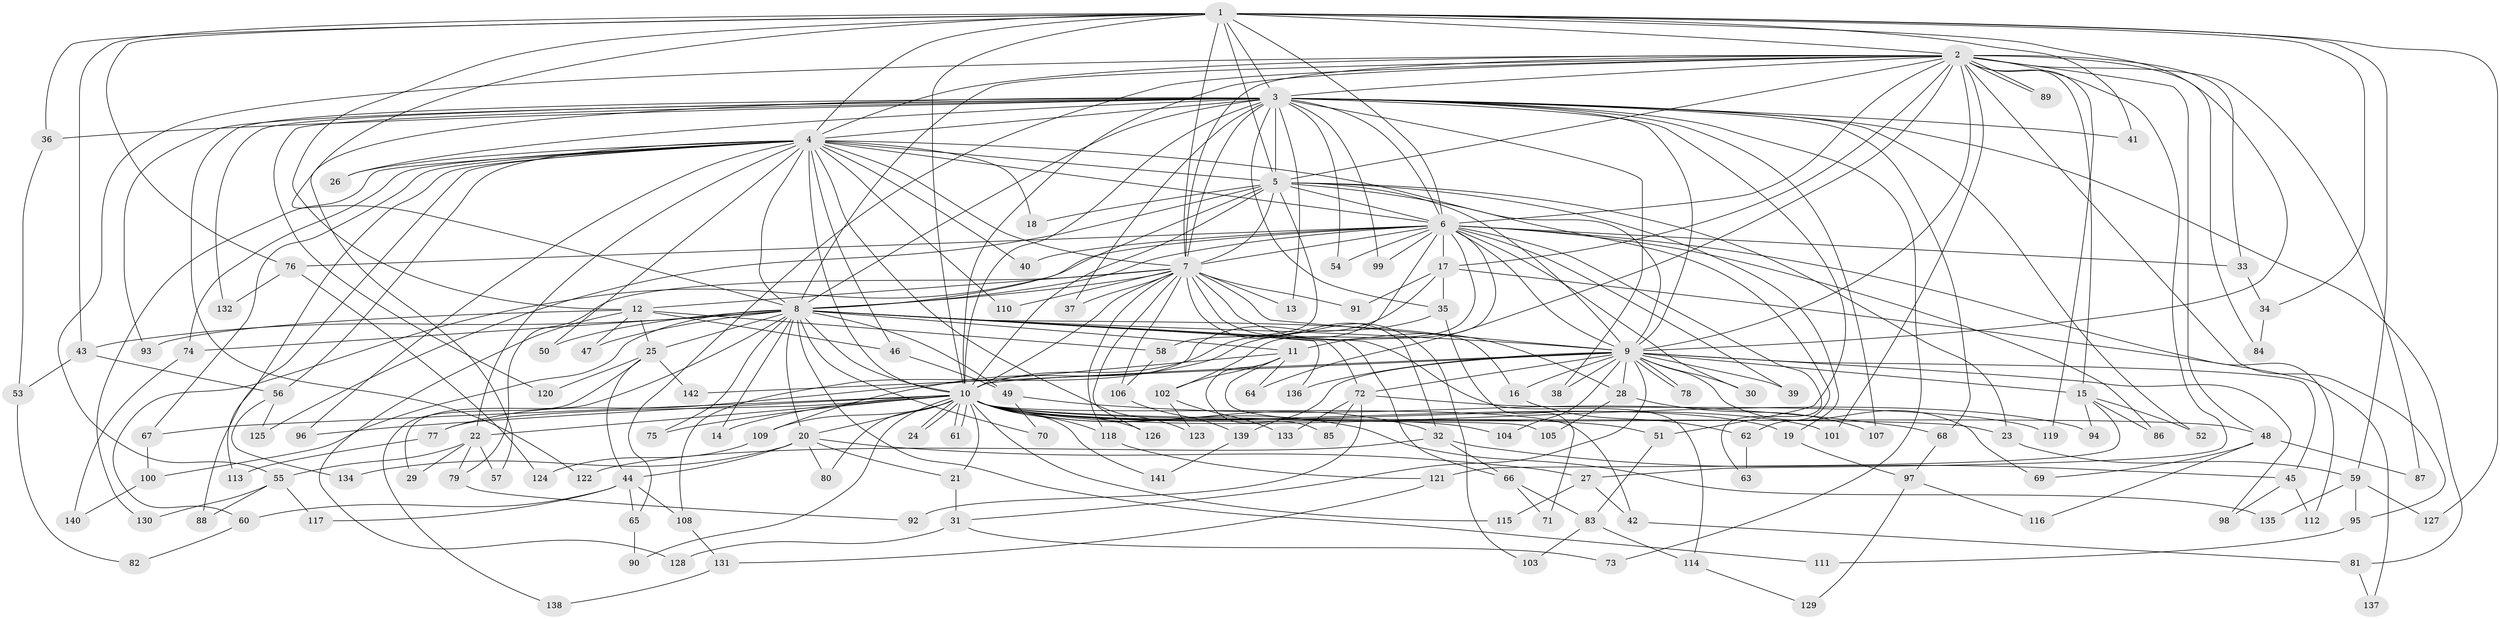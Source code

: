 // Generated by graph-tools (version 1.1) at 2025/25/03/09/25 03:25:47]
// undirected, 142 vertices, 309 edges
graph export_dot {
graph [start="1"]
  node [color=gray90,style=filled];
  1;
  2;
  3;
  4;
  5;
  6;
  7;
  8;
  9;
  10;
  11;
  12;
  13;
  14;
  15;
  16;
  17;
  18;
  19;
  20;
  21;
  22;
  23;
  24;
  25;
  26;
  27;
  28;
  29;
  30;
  31;
  32;
  33;
  34;
  35;
  36;
  37;
  38;
  39;
  40;
  41;
  42;
  43;
  44;
  45;
  46;
  47;
  48;
  49;
  50;
  51;
  52;
  53;
  54;
  55;
  56;
  57;
  58;
  59;
  60;
  61;
  62;
  63;
  64;
  65;
  66;
  67;
  68;
  69;
  70;
  71;
  72;
  73;
  74;
  75;
  76;
  77;
  78;
  79;
  80;
  81;
  82;
  83;
  84;
  85;
  86;
  87;
  88;
  89;
  90;
  91;
  92;
  93;
  94;
  95;
  96;
  97;
  98;
  99;
  100;
  101;
  102;
  103;
  104;
  105;
  106;
  107;
  108;
  109;
  110;
  111;
  112;
  113;
  114;
  115;
  116;
  117;
  118;
  119;
  120;
  121;
  122;
  123;
  124;
  125;
  126;
  127;
  128;
  129;
  130;
  131;
  132;
  133;
  134;
  135;
  136;
  137;
  138;
  139;
  140;
  141;
  142;
  1 -- 2;
  1 -- 3;
  1 -- 4;
  1 -- 5;
  1 -- 6;
  1 -- 7;
  1 -- 8;
  1 -- 9;
  1 -- 10;
  1 -- 12;
  1 -- 34;
  1 -- 36;
  1 -- 41;
  1 -- 43;
  1 -- 59;
  1 -- 76;
  1 -- 127;
  2 -- 3;
  2 -- 4;
  2 -- 5;
  2 -- 6;
  2 -- 7;
  2 -- 8;
  2 -- 9;
  2 -- 10;
  2 -- 15;
  2 -- 17;
  2 -- 27;
  2 -- 33;
  2 -- 48;
  2 -- 55;
  2 -- 64;
  2 -- 65;
  2 -- 84;
  2 -- 87;
  2 -- 89;
  2 -- 89;
  2 -- 95;
  2 -- 101;
  2 -- 119;
  3 -- 4;
  3 -- 5;
  3 -- 6;
  3 -- 7;
  3 -- 8;
  3 -- 9;
  3 -- 10;
  3 -- 13;
  3 -- 26;
  3 -- 35;
  3 -- 36;
  3 -- 37;
  3 -- 38;
  3 -- 41;
  3 -- 51;
  3 -- 52;
  3 -- 54;
  3 -- 57;
  3 -- 68;
  3 -- 73;
  3 -- 81;
  3 -- 93;
  3 -- 99;
  3 -- 107;
  3 -- 120;
  3 -- 122;
  3 -- 132;
  4 -- 5;
  4 -- 6;
  4 -- 7;
  4 -- 8;
  4 -- 9;
  4 -- 10;
  4 -- 18;
  4 -- 22;
  4 -- 26;
  4 -- 40;
  4 -- 46;
  4 -- 50;
  4 -- 56;
  4 -- 67;
  4 -- 74;
  4 -- 88;
  4 -- 96;
  4 -- 110;
  4 -- 113;
  4 -- 123;
  4 -- 130;
  5 -- 6;
  5 -- 7;
  5 -- 8;
  5 -- 9;
  5 -- 10;
  5 -- 18;
  5 -- 19;
  5 -- 23;
  5 -- 58;
  5 -- 62;
  5 -- 125;
  6 -- 7;
  6 -- 8;
  6 -- 9;
  6 -- 10;
  6 -- 11;
  6 -- 17;
  6 -- 30;
  6 -- 33;
  6 -- 39;
  6 -- 40;
  6 -- 54;
  6 -- 60;
  6 -- 63;
  6 -- 76;
  6 -- 86;
  6 -- 99;
  6 -- 102;
  6 -- 112;
  7 -- 8;
  7 -- 9;
  7 -- 10;
  7 -- 12;
  7 -- 13;
  7 -- 28;
  7 -- 32;
  7 -- 37;
  7 -- 79;
  7 -- 91;
  7 -- 103;
  7 -- 106;
  7 -- 110;
  7 -- 118;
  7 -- 126;
  8 -- 9;
  8 -- 10;
  8 -- 11;
  8 -- 14;
  8 -- 16;
  8 -- 20;
  8 -- 25;
  8 -- 29;
  8 -- 43;
  8 -- 47;
  8 -- 49;
  8 -- 50;
  8 -- 66;
  8 -- 70;
  8 -- 72;
  8 -- 74;
  8 -- 75;
  8 -- 100;
  8 -- 111;
  8 -- 114;
  8 -- 136;
  9 -- 10;
  9 -- 15;
  9 -- 16;
  9 -- 28;
  9 -- 30;
  9 -- 31;
  9 -- 38;
  9 -- 39;
  9 -- 45;
  9 -- 69;
  9 -- 72;
  9 -- 78;
  9 -- 78;
  9 -- 98;
  9 -- 104;
  9 -- 136;
  9 -- 139;
  9 -- 142;
  10 -- 14;
  10 -- 19;
  10 -- 20;
  10 -- 21;
  10 -- 22;
  10 -- 23;
  10 -- 24;
  10 -- 24;
  10 -- 32;
  10 -- 42;
  10 -- 48;
  10 -- 51;
  10 -- 61;
  10 -- 61;
  10 -- 67;
  10 -- 75;
  10 -- 77;
  10 -- 80;
  10 -- 90;
  10 -- 94;
  10 -- 96;
  10 -- 101;
  10 -- 104;
  10 -- 109;
  10 -- 115;
  10 -- 118;
  10 -- 126;
  10 -- 135;
  10 -- 141;
  11 -- 64;
  11 -- 77;
  11 -- 85;
  11 -- 102;
  11 -- 105;
  12 -- 25;
  12 -- 46;
  12 -- 47;
  12 -- 58;
  12 -- 93;
  12 -- 128;
  15 -- 52;
  15 -- 86;
  15 -- 94;
  15 -- 121;
  16 -- 62;
  17 -- 35;
  17 -- 91;
  17 -- 108;
  17 -- 137;
  19 -- 97;
  20 -- 21;
  20 -- 27;
  20 -- 44;
  20 -- 80;
  20 -- 134;
  21 -- 31;
  22 -- 29;
  22 -- 55;
  22 -- 57;
  22 -- 79;
  23 -- 59;
  25 -- 44;
  25 -- 120;
  25 -- 138;
  25 -- 142;
  27 -- 42;
  27 -- 115;
  28 -- 105;
  28 -- 107;
  31 -- 73;
  31 -- 128;
  32 -- 45;
  32 -- 66;
  32 -- 122;
  33 -- 34;
  34 -- 84;
  35 -- 71;
  35 -- 109;
  36 -- 53;
  42 -- 81;
  43 -- 53;
  43 -- 56;
  44 -- 60;
  44 -- 65;
  44 -- 108;
  44 -- 117;
  45 -- 98;
  45 -- 112;
  46 -- 49;
  48 -- 69;
  48 -- 87;
  48 -- 116;
  49 -- 68;
  49 -- 70;
  51 -- 83;
  53 -- 82;
  55 -- 88;
  55 -- 117;
  55 -- 130;
  56 -- 125;
  56 -- 134;
  58 -- 106;
  59 -- 95;
  59 -- 127;
  59 -- 135;
  60 -- 82;
  62 -- 63;
  65 -- 90;
  66 -- 71;
  66 -- 83;
  67 -- 100;
  68 -- 97;
  72 -- 85;
  72 -- 92;
  72 -- 119;
  72 -- 133;
  74 -- 140;
  76 -- 124;
  76 -- 132;
  77 -- 113;
  79 -- 92;
  81 -- 137;
  83 -- 103;
  83 -- 114;
  95 -- 111;
  97 -- 116;
  97 -- 129;
  100 -- 140;
  102 -- 123;
  102 -- 133;
  106 -- 139;
  108 -- 131;
  109 -- 124;
  114 -- 129;
  118 -- 121;
  121 -- 131;
  131 -- 138;
  139 -- 141;
}
